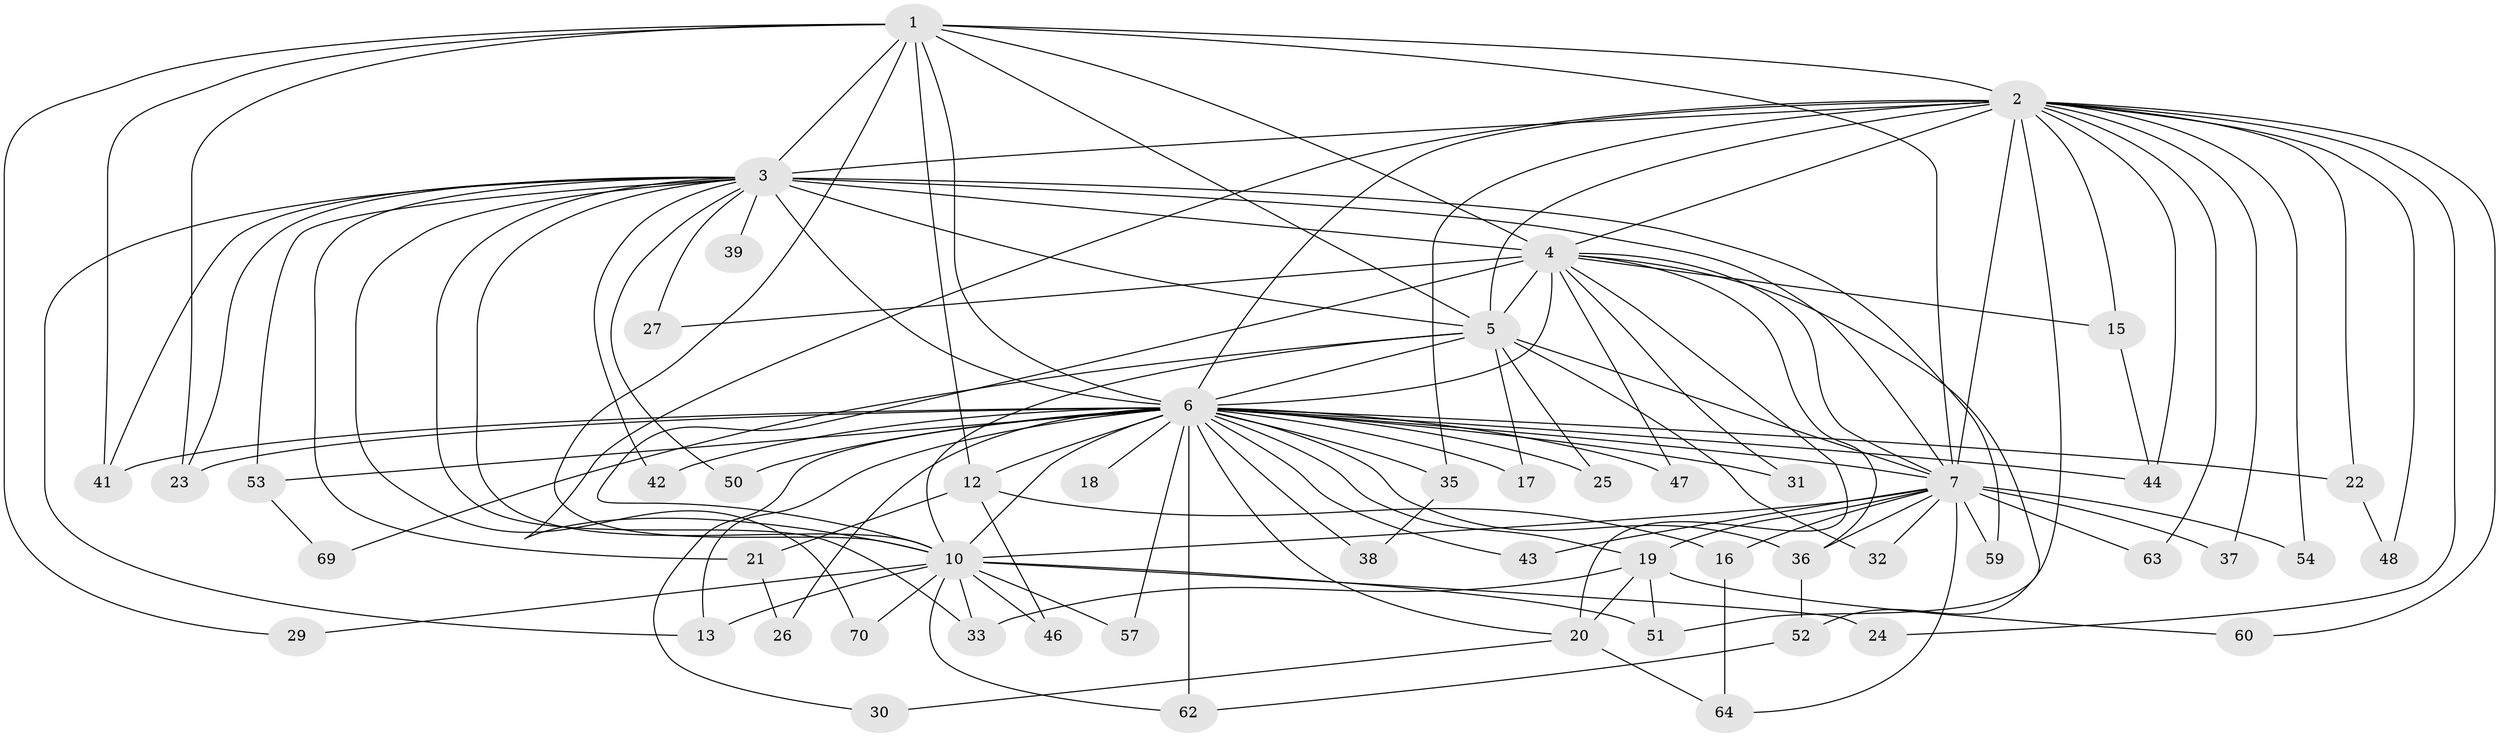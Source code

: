 // Generated by graph-tools (version 1.1) at 2025/51/02/27/25 19:51:41]
// undirected, 53 vertices, 126 edges
graph export_dot {
graph [start="1"]
  node [color=gray90,style=filled];
  1;
  2 [super="+40"];
  3 [super="+9"];
  4 [super="+72"];
  5 [super="+11"];
  6 [super="+8"];
  7 [super="+28"];
  10 [super="+14"];
  12 [super="+34"];
  13 [super="+56"];
  15 [super="+61"];
  16;
  17;
  18;
  19;
  20 [super="+68"];
  21;
  22;
  23 [super="+45"];
  24;
  25;
  26;
  27;
  29;
  30;
  31;
  32;
  33 [super="+49"];
  35;
  36;
  37;
  38;
  39;
  41 [super="+55"];
  42;
  43;
  44 [super="+58"];
  46;
  47;
  48;
  50;
  51 [super="+66"];
  52;
  53;
  54 [super="+67"];
  57;
  59;
  60;
  62 [super="+71"];
  63;
  64 [super="+65"];
  69;
  70;
  1 -- 2;
  1 -- 3 [weight=2];
  1 -- 4;
  1 -- 5;
  1 -- 6 [weight=2];
  1 -- 7;
  1 -- 10;
  1 -- 12;
  1 -- 29;
  1 -- 41;
  1 -- 23;
  2 -- 3 [weight=2];
  2 -- 4;
  2 -- 5;
  2 -- 6 [weight=2];
  2 -- 7 [weight=2];
  2 -- 10;
  2 -- 15;
  2 -- 22;
  2 -- 24;
  2 -- 35;
  2 -- 37;
  2 -- 48;
  2 -- 51;
  2 -- 54;
  2 -- 60;
  2 -- 63;
  2 -- 44;
  3 -- 4 [weight=2];
  3 -- 5 [weight=2];
  3 -- 6 [weight=4];
  3 -- 7 [weight=2];
  3 -- 10 [weight=3];
  3 -- 21;
  3 -- 39 [weight=2];
  3 -- 42;
  3 -- 50;
  3 -- 53;
  3 -- 70;
  3 -- 41;
  3 -- 27;
  3 -- 23;
  3 -- 59;
  3 -- 33;
  3 -- 13;
  4 -- 5 [weight=2];
  4 -- 6 [weight=2];
  4 -- 7;
  4 -- 10;
  4 -- 15;
  4 -- 20;
  4 -- 27;
  4 -- 31;
  4 -- 47;
  4 -- 52;
  4 -- 36;
  5 -- 6 [weight=2];
  5 -- 7;
  5 -- 10;
  5 -- 17;
  5 -- 25;
  5 -- 32;
  5 -- 69;
  6 -- 7 [weight=2];
  6 -- 10 [weight=2];
  6 -- 12 [weight=2];
  6 -- 13;
  6 -- 17;
  6 -- 18 [weight=2];
  6 -- 19;
  6 -- 22;
  6 -- 25;
  6 -- 31;
  6 -- 35;
  6 -- 36;
  6 -- 38;
  6 -- 43;
  6 -- 44 [weight=2];
  6 -- 47;
  6 -- 62;
  6 -- 20;
  6 -- 23;
  6 -- 26;
  6 -- 30;
  6 -- 42;
  6 -- 50;
  6 -- 53;
  6 -- 57;
  6 -- 41;
  7 -- 10;
  7 -- 16 [weight=2];
  7 -- 19;
  7 -- 37;
  7 -- 43;
  7 -- 54 [weight=2];
  7 -- 59;
  7 -- 64;
  7 -- 32;
  7 -- 36;
  7 -- 63;
  10 -- 13;
  10 -- 24;
  10 -- 29;
  10 -- 33;
  10 -- 46;
  10 -- 62;
  10 -- 70;
  10 -- 57;
  10 -- 51;
  12 -- 16;
  12 -- 21;
  12 -- 46;
  15 -- 44;
  16 -- 64;
  19 -- 33;
  19 -- 51;
  19 -- 60;
  19 -- 20;
  20 -- 30;
  20 -- 64;
  21 -- 26;
  22 -- 48;
  35 -- 38;
  36 -- 52;
  52 -- 62;
  53 -- 69;
}

